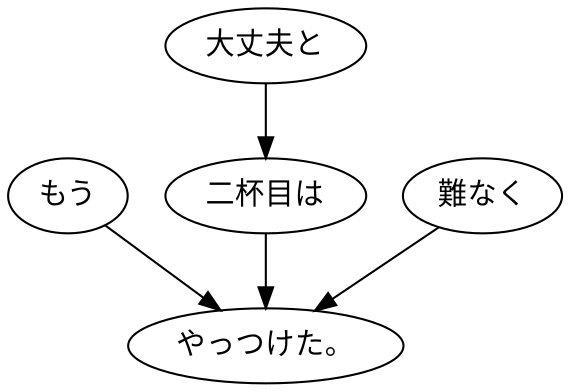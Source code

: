 digraph graph9144 {
	node0 [label="もう"];
	node1 [label="大丈夫と"];
	node2 [label="二杯目は"];
	node3 [label="難なく"];
	node4 [label="やっつけた。"];
	node0 -> node4;
	node1 -> node2;
	node2 -> node4;
	node3 -> node4;
}
